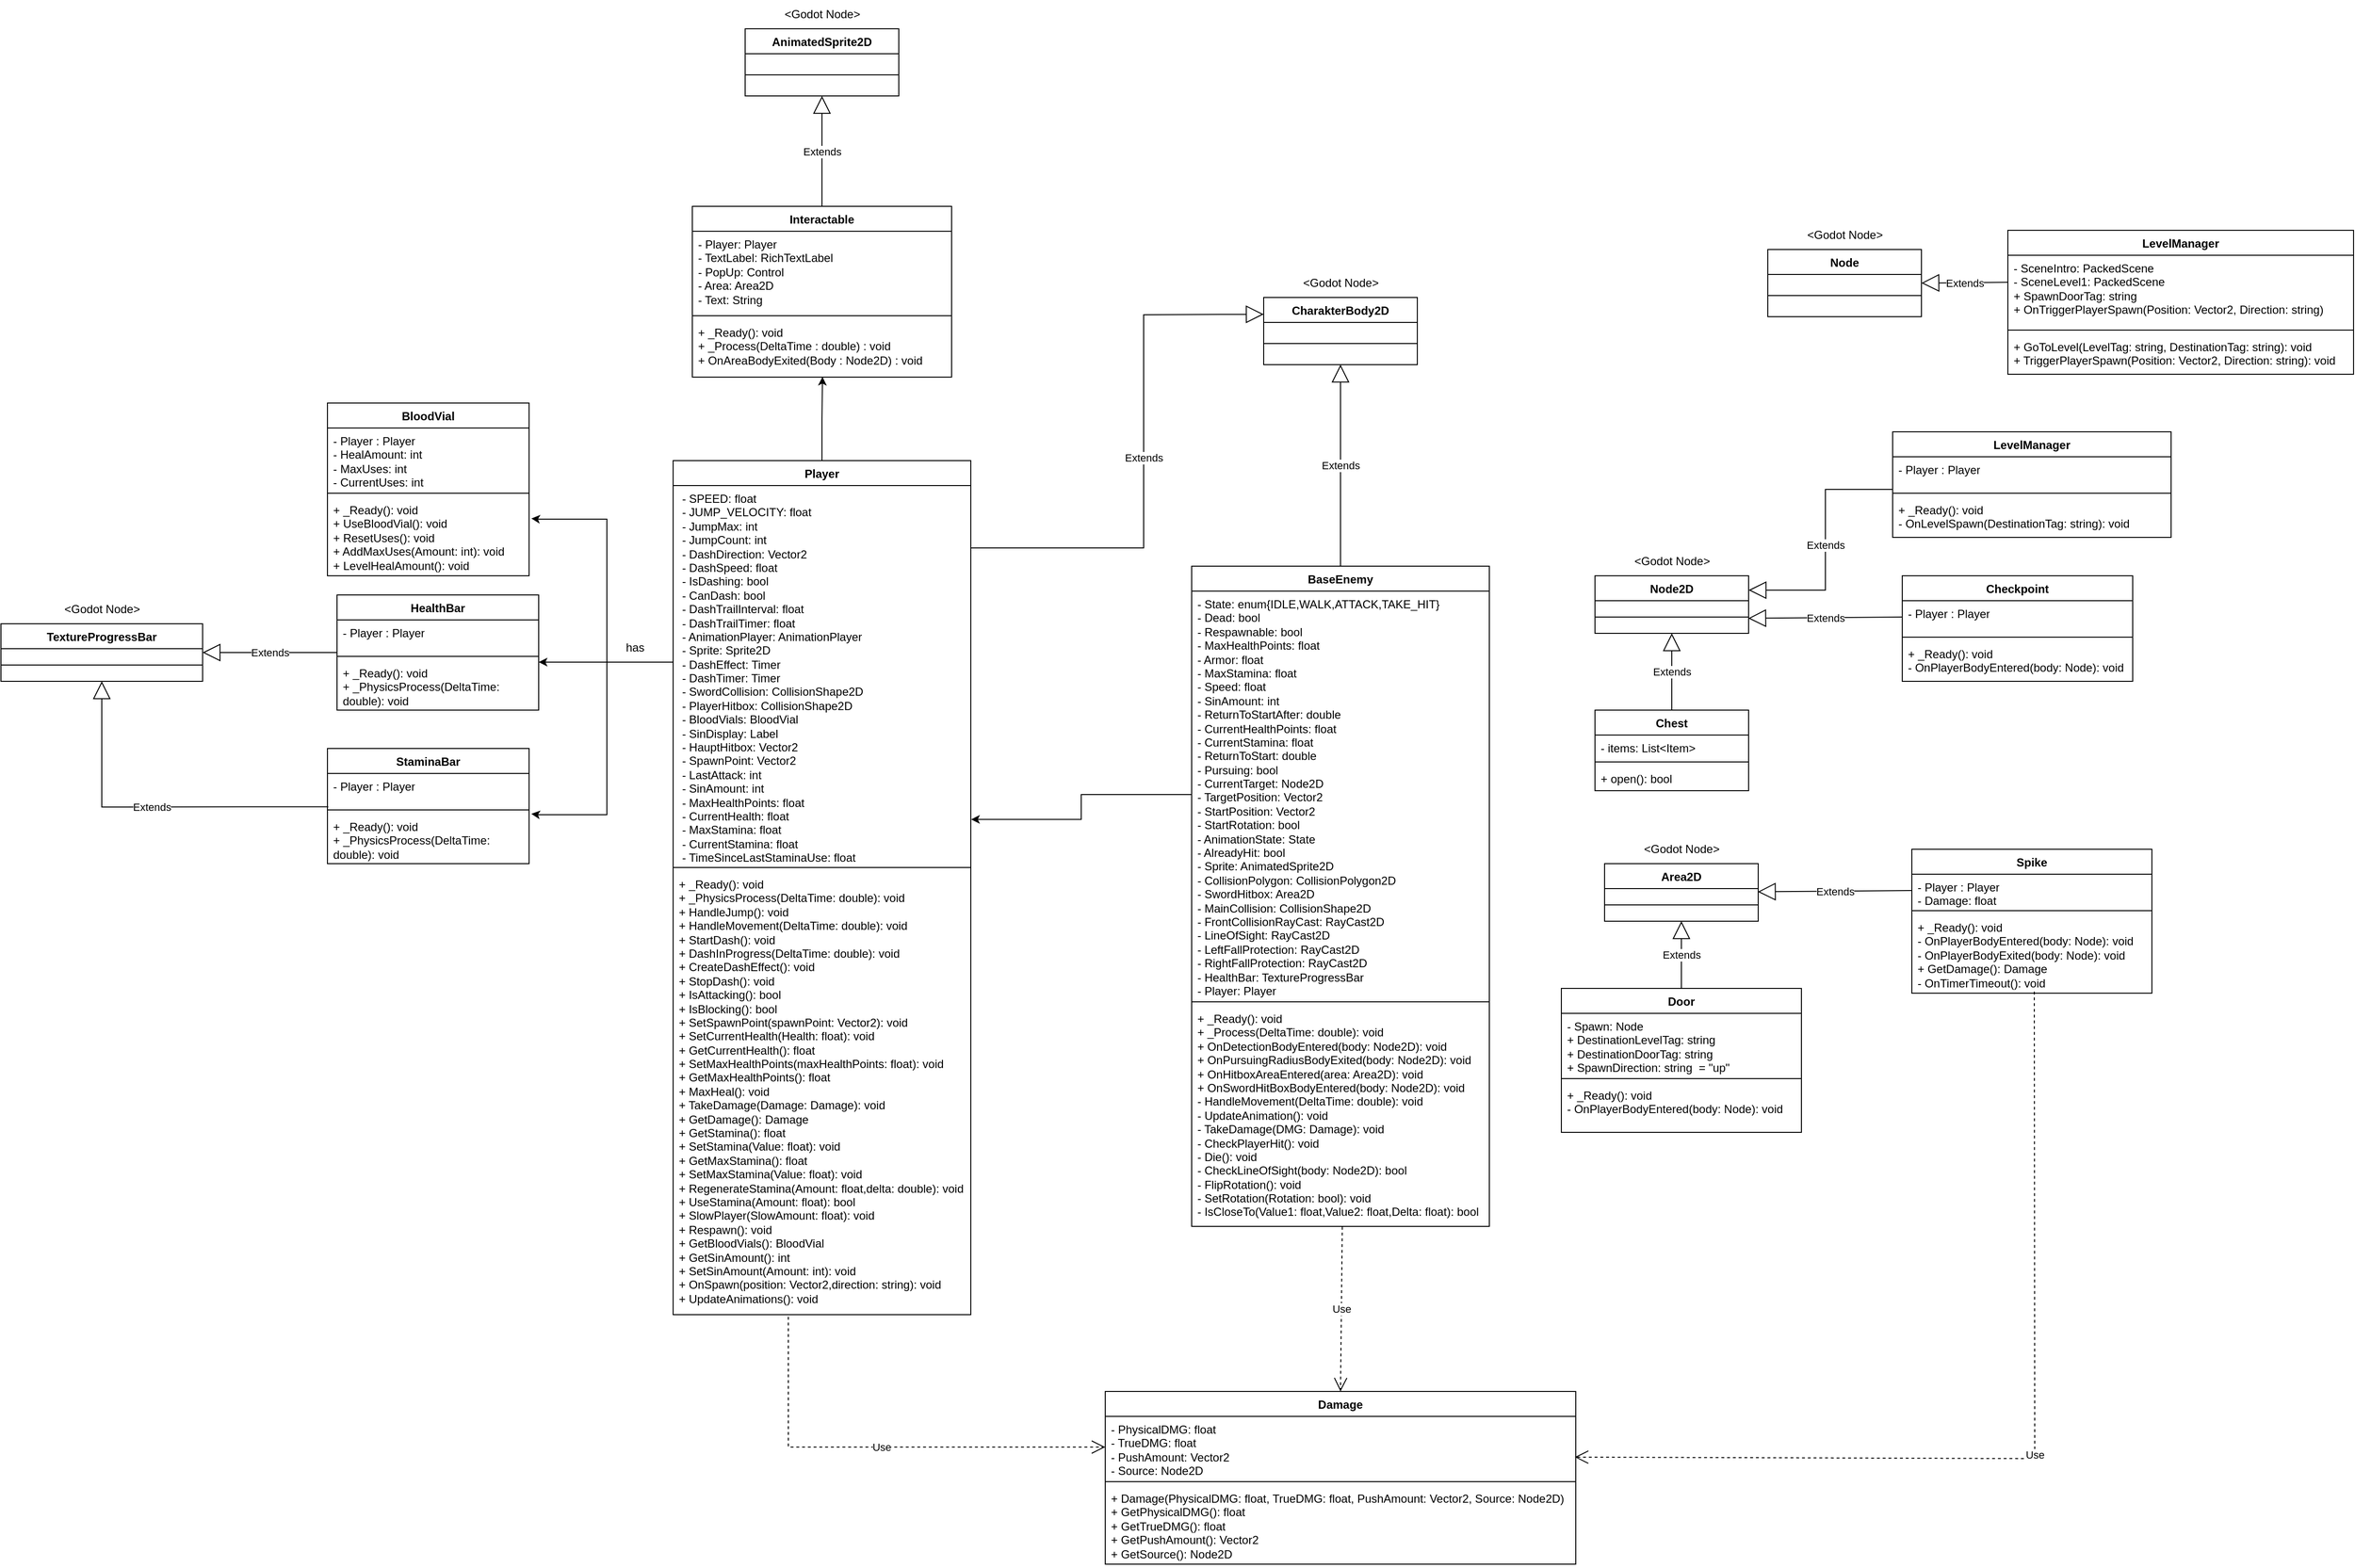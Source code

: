 <mxfile version="25.0.3">
  <diagram id="C5RBs43oDa-KdzZeNtuy" name="Page-1">
    <mxGraphModel dx="6814" dy="3257" grid="1" gridSize="10" guides="1" tooltips="1" connect="1" arrows="1" fold="1" page="1" pageScale="1" pageWidth="827" pageHeight="1169" math="0" shadow="0">
      <root>
        <mxCell id="WIyWlLk6GJQsqaUBKTNV-0" />
        <mxCell id="WIyWlLk6GJQsqaUBKTNV-1" parent="WIyWlLk6GJQsqaUBKTNV-0" />
        <mxCell id="JtyXjLiV6LoDN8ggkrpn-0" value="CharakterBody2D" style="swimlane;fontStyle=1;align=center;verticalAlign=top;childLayout=stackLayout;horizontal=1;startSize=26;horizontalStack=0;resizeParent=1;resizeParentMax=0;resizeLast=0;collapsible=1;marginBottom=0;whiteSpace=wrap;html=1;" parent="WIyWlLk6GJQsqaUBKTNV-1" vertex="1">
          <mxGeometry x="135" y="10" width="160" height="70" as="geometry" />
        </mxCell>
        <mxCell id="JtyXjLiV6LoDN8ggkrpn-2" value="" style="line;strokeWidth=1;fillColor=none;align=left;verticalAlign=middle;spacingTop=-1;spacingLeft=3;spacingRight=3;rotatable=0;labelPosition=right;points=[];portConstraint=eastwest;strokeColor=inherit;" parent="JtyXjLiV6LoDN8ggkrpn-0" vertex="1">
          <mxGeometry y="26" width="160" height="44" as="geometry" />
        </mxCell>
        <mxCell id="JtyXjLiV6LoDN8ggkrpn-3" value="&amp;nbsp;" style="text;strokeColor=none;fillColor=none;align=left;verticalAlign=top;spacingLeft=4;spacingRight=4;overflow=hidden;rotatable=0;points=[[0,0.5],[1,0.5]];portConstraint=eastwest;whiteSpace=wrap;html=1;" parent="JtyXjLiV6LoDN8ggkrpn-0" vertex="1">
          <mxGeometry y="70" width="160" as="geometry" />
        </mxCell>
        <mxCell id="JtyXjLiV6LoDN8ggkrpn-4" value="BaseEnemy" style="swimlane;fontStyle=1;align=center;verticalAlign=top;childLayout=stackLayout;horizontal=1;startSize=26;horizontalStack=0;resizeParent=1;resizeParentMax=0;resizeLast=0;collapsible=1;marginBottom=0;whiteSpace=wrap;html=1;" parent="WIyWlLk6GJQsqaUBKTNV-1" vertex="1">
          <mxGeometry x="60" y="290" width="310" height="688" as="geometry" />
        </mxCell>
        <mxCell id="JtyXjLiV6LoDN8ggkrpn-5" value="&lt;div&gt;- State: enum{IDLE,WALK,ATTACK,TAKE_HIT}&lt;/div&gt;&lt;div&gt;- Dead: bool&lt;/div&gt;&lt;div&gt;- Respawnable: bool&lt;/div&gt;&lt;div&gt;- MaxHealthPoints: float&lt;/div&gt;&lt;div&gt;- Armor: float&lt;/div&gt;&lt;div&gt;- MaxStamina: float&lt;/div&gt;&lt;div&gt;- Speed: float&lt;/div&gt;&lt;div&gt;- SinAmount: int&lt;/div&gt;&lt;div&gt;- ReturnToStartAfter: double&lt;/div&gt;&lt;div&gt;- CurrentHealthPoints: float&lt;/div&gt;&lt;div&gt;- CurrentStamina: float&lt;/div&gt;&lt;div&gt;- ReturnToStart: double&lt;/div&gt;&lt;div&gt;- Pursuing: bool&lt;/div&gt;&lt;div&gt;- CurrentTarget: Node2D&lt;/div&gt;&lt;div&gt;- TargetPosition: Vector2&lt;/div&gt;&lt;div&gt;- StartPosition: Vector2&lt;/div&gt;&lt;div&gt;- StartRotation: bool&lt;/div&gt;&lt;div&gt;- AnimationState: State&lt;/div&gt;&lt;div&gt;- AlreadyHit: bool&lt;/div&gt;&lt;div&gt;- Sprite: AnimatedSprite2D&lt;/div&gt;&lt;div&gt;- CollisionPolygon: CollisionPolygon2D&lt;/div&gt;&lt;div&gt;- SwordHitbox: Area2D&lt;/div&gt;&lt;div&gt;- MainCollision: CollisionShape2D&lt;/div&gt;&lt;div&gt;- FrontCollisionRayCast: RayCast2D&lt;/div&gt;&lt;div&gt;- LineOfSight: RayCast2D&lt;/div&gt;&lt;div&gt;- LeftFallProtection: RayCast2D&lt;/div&gt;&lt;div&gt;- RightFallProtection: RayCast2D&lt;/div&gt;&lt;div&gt;- HealthBar: TextureProgressBar&lt;/div&gt;&lt;div&gt;- Player: Player&lt;/div&gt;" style="text;strokeColor=none;fillColor=none;align=left;verticalAlign=top;spacingLeft=4;spacingRight=4;overflow=hidden;rotatable=0;points=[[0,0.5],[1,0.5]];portConstraint=eastwest;whiteSpace=wrap;html=1;" parent="JtyXjLiV6LoDN8ggkrpn-4" vertex="1">
          <mxGeometry y="26" width="310" height="424" as="geometry" />
        </mxCell>
        <mxCell id="JtyXjLiV6LoDN8ggkrpn-6" value="" style="line;strokeWidth=1;fillColor=none;align=left;verticalAlign=middle;spacingTop=-1;spacingLeft=3;spacingRight=3;rotatable=0;labelPosition=right;points=[];portConstraint=eastwest;strokeColor=inherit;" parent="JtyXjLiV6LoDN8ggkrpn-4" vertex="1">
          <mxGeometry y="450" width="310" height="8" as="geometry" />
        </mxCell>
        <mxCell id="JtyXjLiV6LoDN8ggkrpn-7" value="&lt;div&gt;+ _Ready(): void&lt;/div&gt;&lt;div&gt;+ _Process(DeltaTime: double): void&lt;/div&gt;&lt;div&gt;+ OnDetectionBodyEntered(body: Node2D): void&lt;/div&gt;&lt;div&gt;+ OnPursuingRadiusBodyExited(body: Node2D): void&lt;/div&gt;&lt;div&gt;+ OnHitboxAreaEntered(area: Area2D): void&lt;/div&gt;&lt;div&gt;+ OnSwordHitBoxBodyEntered(body: Node2D): void&lt;/div&gt;&lt;div&gt;- HandleMovement(DeltaTime: double): void&lt;/div&gt;&lt;div&gt;- UpdateAnimation(): void&lt;/div&gt;&lt;div&gt;- TakeDamage(DMG: Damage): void&lt;/div&gt;&lt;div&gt;- CheckPlayerHit(): void&lt;/div&gt;&lt;div&gt;- Die(): void&lt;/div&gt;&lt;div&gt;- CheckLineOfSight(body: Node2D): bool&lt;/div&gt;&lt;div&gt;- FlipRotation(): void&lt;/div&gt;&lt;div&gt;- SetRotation(Rotation: bool): void&lt;/div&gt;&lt;div&gt;- IsCloseTo(Value1: float,Value2: float,Delta: float): bool&lt;/div&gt;" style="text;strokeColor=none;fillColor=none;align=left;verticalAlign=top;spacingLeft=4;spacingRight=4;overflow=hidden;rotatable=0;points=[[0,0.5],[1,0.5]];portConstraint=eastwest;whiteSpace=wrap;html=1;" parent="JtyXjLiV6LoDN8ggkrpn-4" vertex="1">
          <mxGeometry y="458" width="310" height="230" as="geometry" />
        </mxCell>
        <mxCell id="JtyXjLiV6LoDN8ggkrpn-8" value="Extends" style="endArrow=block;endSize=16;endFill=0;html=1;rounded=0;entryX=0.5;entryY=1;entryDx=0;entryDy=0;exitX=0.5;exitY=0;exitDx=0;exitDy=0;" parent="WIyWlLk6GJQsqaUBKTNV-1" source="JtyXjLiV6LoDN8ggkrpn-4" edge="1" target="JtyXjLiV6LoDN8ggkrpn-0">
          <mxGeometry width="160" relative="1" as="geometry">
            <mxPoint x="320" y="280" as="sourcePoint" />
            <mxPoint x="310" y="123.0" as="targetPoint" />
            <Array as="points">
              <mxPoint x="215" y="123" />
            </Array>
          </mxGeometry>
        </mxCell>
        <mxCell id="JtyXjLiV6LoDN8ggkrpn-9" value="Node2D" style="swimlane;fontStyle=1;align=center;verticalAlign=top;childLayout=stackLayout;horizontal=1;startSize=26;horizontalStack=0;resizeParent=1;resizeParentMax=0;resizeLast=0;collapsible=1;marginBottom=0;whiteSpace=wrap;html=1;" parent="WIyWlLk6GJQsqaUBKTNV-1" vertex="1">
          <mxGeometry x="480" y="300" width="160" height="60" as="geometry" />
        </mxCell>
        <mxCell id="JtyXjLiV6LoDN8ggkrpn-11" value="" style="line;strokeWidth=1;fillColor=none;align=left;verticalAlign=middle;spacingTop=-1;spacingLeft=3;spacingRight=3;rotatable=0;labelPosition=right;points=[];portConstraint=eastwest;strokeColor=inherit;" parent="JtyXjLiV6LoDN8ggkrpn-9" vertex="1">
          <mxGeometry y="26" width="160" height="34" as="geometry" />
        </mxCell>
        <mxCell id="JtyXjLiV6LoDN8ggkrpn-12" value="&amp;nbsp;" style="text;strokeColor=none;fillColor=none;align=left;verticalAlign=top;spacingLeft=4;spacingRight=4;overflow=hidden;rotatable=0;points=[[0,0.5],[1,0.5]];portConstraint=eastwest;whiteSpace=wrap;html=1;" parent="JtyXjLiV6LoDN8ggkrpn-9" vertex="1">
          <mxGeometry y="60" width="160" as="geometry" />
        </mxCell>
        <mxCell id="APMAfObC_Wc6IfhsrHUm-0" value="Player" style="swimlane;fontStyle=1;align=center;verticalAlign=top;childLayout=stackLayout;horizontal=1;startSize=26;horizontalStack=0;resizeParent=1;resizeParentMax=0;resizeLast=0;collapsible=1;marginBottom=0;whiteSpace=wrap;html=1;" parent="WIyWlLk6GJQsqaUBKTNV-1" vertex="1">
          <mxGeometry x="-480" y="180" width="310" height="890" as="geometry" />
        </mxCell>
        <mxCell id="APMAfObC_Wc6IfhsrHUm-1" value="&lt;div&gt;&amp;nbsp;- SPEED: float&amp;nbsp; &amp;nbsp; &amp;nbsp; &amp;nbsp; &amp;nbsp; &amp;nbsp; &amp;nbsp; &amp;nbsp; &amp;nbsp; &amp;nbsp; &amp;nbsp;&amp;nbsp;&lt;/div&gt;&lt;div&gt;&amp;nbsp;- JUMP_VELOCITY: float&amp;nbsp; &amp;nbsp; &amp;nbsp;&amp;nbsp;&lt;/div&gt;&lt;div&gt;&amp;nbsp;- JumpMax: int&amp;nbsp; &amp;nbsp; &amp;nbsp; &amp;nbsp; &amp;nbsp; &amp;nbsp; &amp;nbsp; &amp;nbsp; &amp;nbsp; &amp;nbsp; &amp;nbsp;&amp;nbsp;&lt;/div&gt;&lt;div&gt;&amp;nbsp;- JumpCount: int&amp;nbsp; &amp;nbsp; &amp;nbsp; &amp;nbsp; &amp;nbsp; &amp;nbsp; &amp;nbsp; &amp;nbsp; &amp;nbsp; &amp;nbsp;&amp;nbsp;&lt;/div&gt;&lt;div&gt;&amp;nbsp;- DashDirection: Vector2&amp;nbsp; &amp;nbsp; &amp;nbsp; &amp;nbsp;&lt;/div&gt;&lt;div&gt;&amp;nbsp;- DashSpeed: float&amp;nbsp; &amp;nbsp; &amp;nbsp; &amp;nbsp; &amp;nbsp; &amp;nbsp; &amp;nbsp; &amp;nbsp;&lt;/div&gt;&lt;div&gt;&amp;nbsp;- IsDashing: bool&amp;nbsp; &amp;nbsp; &amp;nbsp; &amp;nbsp; &amp;nbsp; &amp;nbsp; &amp;nbsp; &amp;nbsp; &amp;nbsp; &amp;nbsp;&lt;/div&gt;&lt;div&gt;&amp;nbsp;- CanDash: bool&amp;nbsp; &amp;nbsp; &amp;nbsp; &amp;nbsp; &amp;nbsp; &amp;nbsp; &amp;nbsp; &amp;nbsp; &amp;nbsp; &amp;nbsp;&amp;nbsp;&lt;/div&gt;&lt;div&gt;&amp;nbsp;- DashTrailInterval: float&amp;nbsp; &amp;nbsp; &amp;nbsp; &amp;nbsp;&amp;nbsp;&lt;/div&gt;&lt;div&gt;&amp;nbsp;- DashTrailTimer: float&amp;nbsp; &amp;nbsp; &amp;nbsp; &amp;nbsp; &amp;nbsp; &amp;nbsp;&lt;/div&gt;&lt;div&gt;&amp;nbsp;- AnimationPlayer: AnimationPlayer&amp;nbsp;&amp;nbsp;&lt;/div&gt;&lt;div&gt;&amp;nbsp;- Sprite: Sprite2D&amp;nbsp; &amp;nbsp; &amp;nbsp; &amp;nbsp; &amp;nbsp; &amp;nbsp; &amp;nbsp; &amp;nbsp; &amp;nbsp;&amp;nbsp;&lt;/div&gt;&lt;div&gt;&amp;nbsp;- DashEffect: Timer&amp;nbsp; &amp;nbsp; &amp;nbsp; &amp;nbsp; &amp;nbsp; &amp;nbsp; &amp;nbsp; &amp;nbsp;&amp;nbsp;&lt;/div&gt;&lt;div&gt;&amp;nbsp;- DashTimer: Timer&amp;nbsp; &amp;nbsp; &amp;nbsp; &amp;nbsp; &amp;nbsp; &amp;nbsp; &amp;nbsp; &amp;nbsp;&amp;nbsp;&lt;/div&gt;&lt;div&gt;&amp;nbsp;- SwordCollision: CollisionShape2D&amp;nbsp;&amp;nbsp;&lt;/div&gt;&lt;div&gt;&amp;nbsp;- PlayerHitbox: CollisionShape2D&lt;/div&gt;&lt;div&gt;&amp;nbsp;- BloodVials: BloodVial&lt;/div&gt;&lt;div&gt;&amp;nbsp;- SinDisplay: Label&amp;nbsp; &amp;nbsp; &amp;nbsp;&lt;/div&gt;&lt;div&gt;&amp;nbsp;- HauptHitbox: Vector2&amp;nbsp; &amp;nbsp; &amp;nbsp; &amp;nbsp; &amp;nbsp;&amp;nbsp;&lt;/div&gt;&lt;div&gt;&amp;nbsp;- SpawnPoint: Vector2&amp;nbsp; &amp;nbsp; &amp;nbsp; &amp;nbsp; &amp;nbsp; &amp;nbsp;&lt;/div&gt;&lt;div&gt;&amp;nbsp;- LastAttack: int&lt;/div&gt;&lt;div&gt;&lt;span style=&quot;background-color: initial;&quot;&gt;&amp;nbsp;- SinAmount: int&lt;/span&gt;&amp;nbsp; &amp;nbsp; &amp;nbsp; &amp;nbsp; &amp;nbsp; &amp;nbsp; &amp;nbsp; &amp;nbsp; &amp;nbsp; &amp;nbsp;&lt;/div&gt;&lt;div&gt;&amp;nbsp;- MaxHealthPoints: float&amp;nbsp;&amp;nbsp;&lt;/div&gt;&lt;div&gt;&amp;nbsp;- CurrentHealth: float&amp;nbsp; &amp;nbsp; &amp;nbsp; &amp;nbsp; &amp;nbsp; &amp;nbsp; &amp;nbsp;&lt;/div&gt;&lt;div&gt;&amp;nbsp;- MaxStamina: float&amp;nbsp; &amp;nbsp; &amp;nbsp; &amp;nbsp;&amp;nbsp;&lt;/div&gt;&lt;div&gt;&amp;nbsp;- CurrentStamina: float&amp;nbsp; &amp;nbsp; &amp;nbsp; &amp;nbsp; &amp;nbsp;&amp;nbsp;&lt;/div&gt;&lt;div&gt;&amp;nbsp;- TimeSinceLastStaminaUse: float&lt;/div&gt;&lt;div&gt;&amp;nbsp; &amp;nbsp; &amp;nbsp;&lt;/div&gt;" style="text;strokeColor=none;fillColor=none;align=left;verticalAlign=top;spacingLeft=4;spacingRight=4;overflow=hidden;rotatable=0;points=[[0,0.5],[1,0.5]];portConstraint=eastwest;whiteSpace=wrap;html=1;" parent="APMAfObC_Wc6IfhsrHUm-0" vertex="1">
          <mxGeometry y="26" width="310" height="394" as="geometry" />
        </mxCell>
        <mxCell id="APMAfObC_Wc6IfhsrHUm-2" value="" style="line;strokeWidth=1;fillColor=none;align=left;verticalAlign=middle;spacingTop=-1;spacingLeft=3;spacingRight=3;rotatable=0;labelPosition=right;points=[];portConstraint=eastwest;strokeColor=inherit;" parent="APMAfObC_Wc6IfhsrHUm-0" vertex="1">
          <mxGeometry y="420" width="310" height="8" as="geometry" />
        </mxCell>
        <mxCell id="APMAfObC_Wc6IfhsrHUm-3" value="&lt;div&gt;+ _Ready(): void&lt;/div&gt;&lt;div&gt;+ _PhysicsProcess(DeltaTime: double): void&lt;/div&gt;&lt;div&gt;+ HandleJump(): void&lt;/div&gt;&lt;div&gt;+ HandleMovement(DeltaTime: double): void&lt;/div&gt;&lt;div&gt;+ StartDash(): void&lt;/div&gt;&lt;div&gt;+ DashInProgress(DeltaTime: double): void&lt;/div&gt;&lt;div&gt;+ CreateDashEffect(): void&lt;/div&gt;&lt;div&gt;+ StopDash(): void&lt;/div&gt;&lt;div&gt;+ IsAttacking(): bool&lt;/div&gt;&lt;div&gt;+ IsBlocking(): bool&lt;/div&gt;&lt;div&gt;+ SetSpawnPoint(spawnPoint: Vector2): void&lt;/div&gt;&lt;div&gt;+ SetCurrentHealth(Health: float): void&lt;/div&gt;&lt;div&gt;+ GetCurrentHealth(): float&lt;/div&gt;&lt;div&gt;+ SetMaxHealthPoints(maxHealthPoints: float): void&lt;/div&gt;&lt;div&gt;+ GetMaxHealthPoints(): float&lt;/div&gt;&lt;div&gt;+ MaxHeal(): void&lt;/div&gt;&lt;div&gt;+ TakeDamage(Damage: Damage): void&lt;/div&gt;&lt;div&gt;+ GetDamage(): Damage&lt;/div&gt;&lt;div&gt;+ GetStamina(): float&lt;/div&gt;&lt;div&gt;+ SetStamina(Value: float): void&lt;/div&gt;&lt;div&gt;+ GetMaxStamina(): float&lt;/div&gt;&lt;div&gt;+ SetMaxStamina(Value: float): void&lt;/div&gt;&lt;div&gt;+ RegenerateStamina(Amount: float,delta: double): void&lt;/div&gt;&lt;div&gt;+ UseStamina(Amount: float): bool&lt;/div&gt;&lt;div&gt;+ SlowPlayer(SlowAmount: float): void&lt;/div&gt;&lt;div&gt;+ Respawn(): void&lt;/div&gt;&lt;div&gt;+ GetBloodVials(): BloodVial&lt;/div&gt;&lt;div&gt;+ GetSinAmount(): int&lt;/div&gt;&lt;div&gt;+ SetSinAmount(Amount: int): void&amp;nbsp;&lt;/div&gt;&lt;div&gt;+ OnSpawn(position: Vector2,direction: string): void&lt;/div&gt;&lt;div&gt;+ UpdateAnimations(): void&lt;/div&gt;" style="text;strokeColor=none;fillColor=none;align=left;verticalAlign=top;spacingLeft=4;spacingRight=4;overflow=hidden;rotatable=0;points=[[0,0.5],[1,0.5]];portConstraint=eastwest;whiteSpace=wrap;html=1;" parent="APMAfObC_Wc6IfhsrHUm-0" vertex="1">
          <mxGeometry y="428" width="310" height="462" as="geometry" />
        </mxCell>
        <mxCell id="APMAfObC_Wc6IfhsrHUm-4" value="Extends" style="endArrow=block;endSize=16;endFill=0;html=1;rounded=0;entryX=0;entryY=0.25;entryDx=0;entryDy=0;" parent="WIyWlLk6GJQsqaUBKTNV-1" target="JtyXjLiV6LoDN8ggkrpn-0" edge="1">
          <mxGeometry width="160" relative="1" as="geometry">
            <mxPoint x="-170" y="271" as="sourcePoint" />
            <mxPoint x="210" y="560" as="targetPoint" />
            <Array as="points">
              <mxPoint x="10" y="271" />
              <mxPoint x="10" y="28" />
            </Array>
          </mxGeometry>
        </mxCell>
        <mxCell id="APMAfObC_Wc6IfhsrHUm-26" value="Damage" style="swimlane;fontStyle=1;align=center;verticalAlign=top;childLayout=stackLayout;horizontal=1;startSize=26;horizontalStack=0;resizeParent=1;resizeParentMax=0;resizeLast=0;collapsible=1;marginBottom=0;whiteSpace=wrap;html=1;" parent="WIyWlLk6GJQsqaUBKTNV-1" vertex="1">
          <mxGeometry x="-30" y="1150" width="490" height="180" as="geometry" />
        </mxCell>
        <mxCell id="APMAfObC_Wc6IfhsrHUm-27" value="- PhysicalDMG: float&amp;nbsp;&lt;div&gt;- TrueDMG: float&lt;/div&gt;&lt;div&gt;- PushAmount: Vector2&lt;/div&gt;&lt;div&gt;- Source: Node2D&amp;nbsp;&lt;/div&gt;&lt;div&gt;&lt;br&gt;&lt;/div&gt;" style="text;strokeColor=none;fillColor=none;align=left;verticalAlign=top;spacingLeft=4;spacingRight=4;overflow=hidden;rotatable=0;points=[[0,0.5],[1,0.5]];portConstraint=eastwest;whiteSpace=wrap;html=1;" parent="APMAfObC_Wc6IfhsrHUm-26" vertex="1">
          <mxGeometry y="26" width="490" height="64" as="geometry" />
        </mxCell>
        <mxCell id="APMAfObC_Wc6IfhsrHUm-28" value="" style="line;strokeWidth=1;fillColor=none;align=left;verticalAlign=middle;spacingTop=-1;spacingLeft=3;spacingRight=3;rotatable=0;labelPosition=right;points=[];portConstraint=eastwest;strokeColor=inherit;" parent="APMAfObC_Wc6IfhsrHUm-26" vertex="1">
          <mxGeometry y="90" width="490" height="8" as="geometry" />
        </mxCell>
        <mxCell id="APMAfObC_Wc6IfhsrHUm-29" value="&lt;span class=&quot;hljs-operator&quot;&gt;+&lt;/span&gt; Damage(PhysicalDMG: &lt;span class=&quot;hljs-type&quot;&gt;float&lt;/span&gt;, TrueDMG: &lt;span class=&quot;hljs-type&quot;&gt;float&lt;/span&gt;, PushAmount: Vector2, Source: Node2D)&lt;div&gt;&lt;span class=&quot;hljs-operator&quot;&gt;+&lt;/span&gt; GetPhysicalDMG(): &lt;span class=&quot;hljs-type&quot;&gt;float&lt;/span&gt;&lt;/div&gt;&lt;div&gt;&lt;span class=&quot;hljs-type&quot;&gt;&lt;span class=&quot;hljs-operator&quot;&gt;+&lt;/span&gt; GetTrueDMG(): &lt;span class=&quot;hljs-type&quot;&gt;float&lt;/span&gt;&lt;/span&gt;&lt;/div&gt;&lt;div&gt;&lt;span class=&quot;hljs-type&quot;&gt;&lt;span class=&quot;hljs-type&quot;&gt;&lt;span class=&quot;hljs-operator&quot;&gt;+&lt;/span&gt; GetPushAmount(): Vector2&lt;/span&gt;&lt;/span&gt;&lt;/div&gt;&lt;div&gt;&lt;span class=&quot;hljs-type&quot;&gt;&lt;span class=&quot;hljs-type&quot;&gt;+ GetSource(): Node2D&lt;/span&gt;&lt;/span&gt;&lt;/div&gt;" style="text;strokeColor=none;fillColor=none;align=left;verticalAlign=top;spacingLeft=4;spacingRight=4;overflow=hidden;rotatable=0;points=[[0,0.5],[1,0.5]];portConstraint=eastwest;whiteSpace=wrap;html=1;" parent="APMAfObC_Wc6IfhsrHUm-26" vertex="1">
          <mxGeometry y="98" width="490" height="82" as="geometry" />
        </mxCell>
        <mxCell id="APMAfObC_Wc6IfhsrHUm-36" value="Chest" style="swimlane;fontStyle=1;align=center;verticalAlign=top;childLayout=stackLayout;horizontal=1;startSize=26;horizontalStack=0;resizeParent=1;resizeParentMax=0;resizeLast=0;collapsible=1;marginBottom=0;whiteSpace=wrap;html=1;" parent="WIyWlLk6GJQsqaUBKTNV-1" vertex="1">
          <mxGeometry x="480" y="440" width="160" height="84" as="geometry" />
        </mxCell>
        <mxCell id="APMAfObC_Wc6IfhsrHUm-37" value="- items: List&amp;lt;Item&amp;gt;" style="text;strokeColor=none;fillColor=none;align=left;verticalAlign=top;spacingLeft=4;spacingRight=4;overflow=hidden;rotatable=0;points=[[0,0.5],[1,0.5]];portConstraint=eastwest;whiteSpace=wrap;html=1;" parent="APMAfObC_Wc6IfhsrHUm-36" vertex="1">
          <mxGeometry y="26" width="160" height="24" as="geometry" />
        </mxCell>
        <mxCell id="APMAfObC_Wc6IfhsrHUm-38" value="" style="line;strokeWidth=1;fillColor=none;align=left;verticalAlign=middle;spacingTop=-1;spacingLeft=3;spacingRight=3;rotatable=0;labelPosition=right;points=[];portConstraint=eastwest;strokeColor=inherit;" parent="APMAfObC_Wc6IfhsrHUm-36" vertex="1">
          <mxGeometry y="50" width="160" height="8" as="geometry" />
        </mxCell>
        <mxCell id="APMAfObC_Wc6IfhsrHUm-39" value="+ open(): bool" style="text;strokeColor=none;fillColor=none;align=left;verticalAlign=top;spacingLeft=4;spacingRight=4;overflow=hidden;rotatable=0;points=[[0,0.5],[1,0.5]];portConstraint=eastwest;whiteSpace=wrap;html=1;" parent="APMAfObC_Wc6IfhsrHUm-36" vertex="1">
          <mxGeometry y="58" width="160" height="26" as="geometry" />
        </mxCell>
        <mxCell id="APMAfObC_Wc6IfhsrHUm-44" value="Extends" style="endArrow=block;endSize=16;endFill=0;html=1;rounded=0;entryX=0.5;entryY=0.997;entryDx=0;entryDy=0;entryPerimeter=0;exitX=0.5;exitY=0;exitDx=0;exitDy=0;" parent="WIyWlLk6GJQsqaUBKTNV-1" source="APMAfObC_Wc6IfhsrHUm-36" target="JtyXjLiV6LoDN8ggkrpn-12" edge="1">
          <mxGeometry width="160" relative="1" as="geometry">
            <mxPoint x="620" y="420" as="sourcePoint" />
            <mxPoint x="780" y="420" as="targetPoint" />
          </mxGeometry>
        </mxCell>
        <mxCell id="ZYXLUpia26D26K65VEqq-13" value="has" style="text;html=1;align=center;verticalAlign=middle;resizable=0;points=[];autosize=1;strokeColor=none;fillColor=none;" parent="WIyWlLk6GJQsqaUBKTNV-1" vertex="1">
          <mxGeometry x="-540" y="360" width="40" height="30" as="geometry" />
        </mxCell>
        <mxCell id="mqCu1V8CIifb_3t9Wo6y-1" value="HealthBar" style="swimlane;fontStyle=1;align=center;verticalAlign=top;childLayout=stackLayout;horizontal=1;startSize=26;horizontalStack=0;resizeParent=1;resizeParentMax=0;resizeLast=0;collapsible=1;marginBottom=0;whiteSpace=wrap;html=1;" parent="WIyWlLk6GJQsqaUBKTNV-1" vertex="1">
          <mxGeometry x="-830" y="320" width="210" height="120" as="geometry" />
        </mxCell>
        <mxCell id="mqCu1V8CIifb_3t9Wo6y-2" value="&lt;div&gt;- Player : Player&lt;/div&gt;" style="text;strokeColor=none;fillColor=none;align=left;verticalAlign=top;spacingLeft=4;spacingRight=4;overflow=hidden;rotatable=0;points=[[0,0.5],[1,0.5]];portConstraint=eastwest;whiteSpace=wrap;html=1;" parent="mqCu1V8CIifb_3t9Wo6y-1" vertex="1">
          <mxGeometry y="26" width="210" height="34" as="geometry" />
        </mxCell>
        <mxCell id="mqCu1V8CIifb_3t9Wo6y-3" value="" style="line;strokeWidth=1;fillColor=none;align=left;verticalAlign=middle;spacingTop=-1;spacingLeft=3;spacingRight=3;rotatable=0;labelPosition=right;points=[];portConstraint=eastwest;strokeColor=inherit;" parent="mqCu1V8CIifb_3t9Wo6y-1" vertex="1">
          <mxGeometry y="60" width="210" height="8" as="geometry" />
        </mxCell>
        <mxCell id="mqCu1V8CIifb_3t9Wo6y-4" value="&lt;div&gt;+ _Ready(): void&lt;/div&gt;&lt;div&gt;+ _PhysicsProcess(DeltaTime: double): void&lt;/div&gt;" style="text;strokeColor=none;fillColor=none;align=left;verticalAlign=top;spacingLeft=4;spacingRight=4;overflow=hidden;rotatable=0;points=[[0,0.5],[1,0.5]];portConstraint=eastwest;whiteSpace=wrap;html=1;" parent="mqCu1V8CIifb_3t9Wo6y-1" vertex="1">
          <mxGeometry y="68" width="210" height="52" as="geometry" />
        </mxCell>
        <mxCell id="mqCu1V8CIifb_3t9Wo6y-5" style="edgeStyle=orthogonalEdgeStyle;rounded=0;orthogonalLoop=1;jettySize=auto;html=1;entryX=1.011;entryY=0.002;entryDx=0;entryDy=0;entryPerimeter=0;" parent="WIyWlLk6GJQsqaUBKTNV-1" source="APMAfObC_Wc6IfhsrHUm-1" edge="1" target="mqCu1V8CIifb_3t9Wo6y-14">
          <mxGeometry relative="1" as="geometry">
            <mxPoint x="-620" y="548.0" as="targetPoint" />
            <Array as="points">
              <mxPoint x="-549" y="390" />
              <mxPoint x="-549" y="549" />
              <mxPoint x="-620" y="549" />
            </Array>
          </mxGeometry>
        </mxCell>
        <mxCell id="mqCu1V8CIifb_3t9Wo6y-11" value="Stamina&lt;span style=&quot;background-color: initial;&quot;&gt;Bar&lt;/span&gt;" style="swimlane;fontStyle=1;align=center;verticalAlign=top;childLayout=stackLayout;horizontal=1;startSize=26;horizontalStack=0;resizeParent=1;resizeParentMax=0;resizeLast=0;collapsible=1;marginBottom=0;whiteSpace=wrap;html=1;" parent="WIyWlLk6GJQsqaUBKTNV-1" vertex="1">
          <mxGeometry x="-840" y="480" width="210" height="120" as="geometry" />
        </mxCell>
        <mxCell id="mqCu1V8CIifb_3t9Wo6y-12" value="&lt;div&gt;- Player : Player&lt;/div&gt;" style="text;strokeColor=none;fillColor=none;align=left;verticalAlign=top;spacingLeft=4;spacingRight=4;overflow=hidden;rotatable=0;points=[[0,0.5],[1,0.5]];portConstraint=eastwest;whiteSpace=wrap;html=1;" parent="mqCu1V8CIifb_3t9Wo6y-11" vertex="1">
          <mxGeometry y="26" width="210" height="34" as="geometry" />
        </mxCell>
        <mxCell id="mqCu1V8CIifb_3t9Wo6y-13" value="" style="line;strokeWidth=1;fillColor=none;align=left;verticalAlign=middle;spacingTop=-1;spacingLeft=3;spacingRight=3;rotatable=0;labelPosition=right;points=[];portConstraint=eastwest;strokeColor=inherit;" parent="mqCu1V8CIifb_3t9Wo6y-11" vertex="1">
          <mxGeometry y="60" width="210" height="8" as="geometry" />
        </mxCell>
        <mxCell id="mqCu1V8CIifb_3t9Wo6y-14" value="&lt;div&gt;+ _Ready(): void&lt;/div&gt;&lt;div&gt;+ _PhysicsProcess(DeltaTime: double): void&lt;/div&gt;" style="text;strokeColor=none;fillColor=none;align=left;verticalAlign=top;spacingLeft=4;spacingRight=4;overflow=hidden;rotatable=0;points=[[0,0.5],[1,0.5]];portConstraint=eastwest;whiteSpace=wrap;html=1;" parent="mqCu1V8CIifb_3t9Wo6y-11" vertex="1">
          <mxGeometry y="68" width="210" height="52" as="geometry" />
        </mxCell>
        <mxCell id="mqCu1V8CIifb_3t9Wo6y-15" value="BloodVial" style="swimlane;fontStyle=1;align=center;verticalAlign=top;childLayout=stackLayout;horizontal=1;startSize=26;horizontalStack=0;resizeParent=1;resizeParentMax=0;resizeLast=0;collapsible=1;marginBottom=0;whiteSpace=wrap;html=1;" parent="WIyWlLk6GJQsqaUBKTNV-1" vertex="1">
          <mxGeometry x="-840" y="120" width="210" height="180" as="geometry" />
        </mxCell>
        <mxCell id="mqCu1V8CIifb_3t9Wo6y-16" value="&lt;div&gt;- Player : Player&lt;/div&gt;&lt;div&gt;- HealAmount: int&lt;/div&gt;&lt;div&gt;- MaxUses: int&lt;/div&gt;&lt;div&gt;- CurrentUses: int&lt;/div&gt;" style="text;strokeColor=none;fillColor=none;align=left;verticalAlign=top;spacingLeft=4;spacingRight=4;overflow=hidden;rotatable=0;points=[[0,0.5],[1,0.5]];portConstraint=eastwest;whiteSpace=wrap;html=1;" parent="mqCu1V8CIifb_3t9Wo6y-15" vertex="1">
          <mxGeometry y="26" width="210" height="64" as="geometry" />
        </mxCell>
        <mxCell id="mqCu1V8CIifb_3t9Wo6y-17" value="" style="line;strokeWidth=1;fillColor=none;align=left;verticalAlign=middle;spacingTop=-1;spacingLeft=3;spacingRight=3;rotatable=0;labelPosition=right;points=[];portConstraint=eastwest;strokeColor=inherit;" parent="mqCu1V8CIifb_3t9Wo6y-15" vertex="1">
          <mxGeometry y="90" width="210" height="8" as="geometry" />
        </mxCell>
        <mxCell id="mqCu1V8CIifb_3t9Wo6y-18" value="&lt;div&gt;+ _Ready(): void&lt;/div&gt;&lt;div&gt;+ UseBloodVial(): void&lt;/div&gt;&lt;div&gt;+ ResetUses(): void&lt;/div&gt;&lt;div&gt;+ AddMaxUses(Amount: int): void&lt;/div&gt;&lt;div&gt;+ LevelHealAmount(): void&lt;/div&gt;" style="text;strokeColor=none;fillColor=none;align=left;verticalAlign=top;spacingLeft=4;spacingRight=4;overflow=hidden;rotatable=0;points=[[0,0.5],[1,0.5]];portConstraint=eastwest;whiteSpace=wrap;html=1;" parent="mqCu1V8CIifb_3t9Wo6y-15" vertex="1">
          <mxGeometry y="98" width="210" height="82" as="geometry" />
        </mxCell>
        <mxCell id="mqCu1V8CIifb_3t9Wo6y-19" value="TextureProgressBar" style="swimlane;fontStyle=1;align=center;verticalAlign=top;childLayout=stackLayout;horizontal=1;startSize=26;horizontalStack=0;resizeParent=1;resizeParentMax=0;resizeLast=0;collapsible=1;marginBottom=0;whiteSpace=wrap;html=1;" parent="WIyWlLk6GJQsqaUBKTNV-1" vertex="1">
          <mxGeometry x="-1180" y="350" width="210" height="60" as="geometry" />
        </mxCell>
        <mxCell id="mqCu1V8CIifb_3t9Wo6y-21" value="" style="line;strokeWidth=1;fillColor=none;align=left;verticalAlign=middle;spacingTop=-1;spacingLeft=3;spacingRight=3;rotatable=0;labelPosition=right;points=[];portConstraint=eastwest;strokeColor=inherit;" parent="mqCu1V8CIifb_3t9Wo6y-19" vertex="1">
          <mxGeometry y="26" width="210" height="34" as="geometry" />
        </mxCell>
        <mxCell id="mqCu1V8CIifb_3t9Wo6y-23" value="&amp;lt;Godot Node&amp;gt;" style="text;html=1;align=center;verticalAlign=middle;resizable=0;points=[];autosize=1;strokeColor=none;fillColor=none;" parent="WIyWlLk6GJQsqaUBKTNV-1" vertex="1">
          <mxGeometry x="-1125" y="320" width="100" height="30" as="geometry" />
        </mxCell>
        <mxCell id="mqCu1V8CIifb_3t9Wo6y-27" value="Extends" style="endArrow=block;endSize=16;endFill=0;html=1;rounded=0;exitX=0;exitY=1;exitDx=0;exitDy=0;exitPerimeter=0;entryX=1;entryY=0.5;entryDx=0;entryDy=0;" parent="WIyWlLk6GJQsqaUBKTNV-1" source="mqCu1V8CIifb_3t9Wo6y-2" target="mqCu1V8CIifb_3t9Wo6y-19" edge="1">
          <mxGeometry width="160" relative="1" as="geometry">
            <mxPoint x="-1100" y="530" as="sourcePoint" />
            <mxPoint x="-940" y="530" as="targetPoint" />
          </mxGeometry>
        </mxCell>
        <mxCell id="mqCu1V8CIifb_3t9Wo6y-28" value="Extends" style="endArrow=block;endSize=16;endFill=0;html=1;rounded=0;entryX=0.5;entryY=1;entryDx=0;entryDy=0;exitX=0.004;exitY=0.086;exitDx=0;exitDy=0;exitPerimeter=0;" parent="WIyWlLk6GJQsqaUBKTNV-1" source="mqCu1V8CIifb_3t9Wo6y-13" target="mqCu1V8CIifb_3t9Wo6y-19" edge="1">
          <mxGeometry width="160" relative="1" as="geometry">
            <mxPoint x="-1040" y="490" as="sourcePoint" />
            <mxPoint x="-880" y="490" as="targetPoint" />
            <Array as="points">
              <mxPoint x="-1075" y="541" />
            </Array>
          </mxGeometry>
        </mxCell>
        <mxCell id="mqCu1V8CIifb_3t9Wo6y-29" value="&amp;lt;Godot Node&amp;gt;" style="text;html=1;align=center;verticalAlign=middle;resizable=0;points=[];autosize=1;strokeColor=none;fillColor=none;" parent="WIyWlLk6GJQsqaUBKTNV-1" vertex="1">
          <mxGeometry x="165" y="-20" width="100" height="30" as="geometry" />
        </mxCell>
        <mxCell id="mqCu1V8CIifb_3t9Wo6y-32" value="Checkpoint" style="swimlane;fontStyle=1;align=center;verticalAlign=top;childLayout=stackLayout;horizontal=1;startSize=26;horizontalStack=0;resizeParent=1;resizeParentMax=0;resizeLast=0;collapsible=1;marginBottom=0;whiteSpace=wrap;html=1;" parent="WIyWlLk6GJQsqaUBKTNV-1" vertex="1">
          <mxGeometry x="800" y="300" width="240" height="110" as="geometry" />
        </mxCell>
        <mxCell id="mqCu1V8CIifb_3t9Wo6y-33" value="&lt;div&gt;- Player : Player&lt;/div&gt;" style="text;strokeColor=none;fillColor=none;align=left;verticalAlign=top;spacingLeft=4;spacingRight=4;overflow=hidden;rotatable=0;points=[[0,0.5],[1,0.5]];portConstraint=eastwest;whiteSpace=wrap;html=1;" parent="mqCu1V8CIifb_3t9Wo6y-32" vertex="1">
          <mxGeometry y="26" width="240" height="34" as="geometry" />
        </mxCell>
        <mxCell id="mqCu1V8CIifb_3t9Wo6y-34" value="" style="line;strokeWidth=1;fillColor=none;align=left;verticalAlign=middle;spacingTop=-1;spacingLeft=3;spacingRight=3;rotatable=0;labelPosition=right;points=[];portConstraint=eastwest;strokeColor=inherit;" parent="mqCu1V8CIifb_3t9Wo6y-32" vertex="1">
          <mxGeometry y="60" width="240" height="8" as="geometry" />
        </mxCell>
        <mxCell id="mqCu1V8CIifb_3t9Wo6y-35" value="&lt;div&gt;+ _Ready(): void&lt;/div&gt;&lt;div&gt;- OnPlayerBodyEntered(body: Node): void&lt;/div&gt;" style="text;strokeColor=none;fillColor=none;align=left;verticalAlign=top;spacingLeft=4;spacingRight=4;overflow=hidden;rotatable=0;points=[[0,0.5],[1,0.5]];portConstraint=eastwest;whiteSpace=wrap;html=1;" parent="mqCu1V8CIifb_3t9Wo6y-32" vertex="1">
          <mxGeometry y="68" width="240" height="42" as="geometry" />
        </mxCell>
        <mxCell id="mqCu1V8CIifb_3t9Wo6y-36" value="Extends" style="endArrow=block;endSize=16;endFill=0;html=1;rounded=0;entryX=0.998;entryY=0.764;entryDx=0;entryDy=0;entryPerimeter=0;exitX=0;exitY=0.5;exitDx=0;exitDy=0;" parent="WIyWlLk6GJQsqaUBKTNV-1" source="mqCu1V8CIifb_3t9Wo6y-33" edge="1">
          <mxGeometry width="160" relative="1" as="geometry">
            <mxPoint x="570" y="450" as="sourcePoint" />
            <mxPoint x="639.68" y="344.336" as="targetPoint" />
          </mxGeometry>
        </mxCell>
        <mxCell id="mqCu1V8CIifb_3t9Wo6y-37" value="&amp;lt;Godot Node&amp;gt;" style="text;html=1;align=center;verticalAlign=middle;resizable=0;points=[];autosize=1;strokeColor=none;fillColor=none;" parent="WIyWlLk6GJQsqaUBKTNV-1" vertex="1">
          <mxGeometry x="510" y="270" width="100" height="30" as="geometry" />
        </mxCell>
        <mxCell id="mqCu1V8CIifb_3t9Wo6y-41" value="Spike" style="swimlane;fontStyle=1;align=center;verticalAlign=top;childLayout=stackLayout;horizontal=1;startSize=26;horizontalStack=0;resizeParent=1;resizeParentMax=0;resizeLast=0;collapsible=1;marginBottom=0;whiteSpace=wrap;html=1;" parent="WIyWlLk6GJQsqaUBKTNV-1" vertex="1">
          <mxGeometry x="810" y="585" width="250" height="150" as="geometry" />
        </mxCell>
        <mxCell id="mqCu1V8CIifb_3t9Wo6y-42" value="&lt;div&gt;- Player : Player&lt;/div&gt;&lt;div&gt;- Damage: float&lt;/div&gt;" style="text;strokeColor=none;fillColor=none;align=left;verticalAlign=top;spacingLeft=4;spacingRight=4;overflow=hidden;rotatable=0;points=[[0,0.5],[1,0.5]];portConstraint=eastwest;whiteSpace=wrap;html=1;" parent="mqCu1V8CIifb_3t9Wo6y-41" vertex="1">
          <mxGeometry y="26" width="250" height="34" as="geometry" />
        </mxCell>
        <mxCell id="mqCu1V8CIifb_3t9Wo6y-43" value="" style="line;strokeWidth=1;fillColor=none;align=left;verticalAlign=middle;spacingTop=-1;spacingLeft=3;spacingRight=3;rotatable=0;labelPosition=right;points=[];portConstraint=eastwest;strokeColor=inherit;" parent="mqCu1V8CIifb_3t9Wo6y-41" vertex="1">
          <mxGeometry y="60" width="250" height="8" as="geometry" />
        </mxCell>
        <mxCell id="mqCu1V8CIifb_3t9Wo6y-44" value="&lt;div&gt;+ _Ready(): void&lt;/div&gt;&lt;div&gt;- &lt;span class=&quot;hljs-title function_ invoke__&quot;&gt;OnPlayerBodyEntered&lt;/span&gt;(&lt;span class=&quot;hljs-attr&quot;&gt;body&lt;/span&gt;: Node): &lt;span class=&quot;hljs-keyword&quot;&gt;void&lt;/span&gt;&lt;/div&gt;&lt;div&gt;&lt;span class=&quot;hljs-keyword&quot;&gt;- &lt;span class=&quot;hljs-title function_ invoke__&quot;&gt;OnPlayerBodyExited&lt;/span&gt;(&lt;span class=&quot;hljs-attr&quot;&gt;body&lt;/span&gt;: Node): &lt;span class=&quot;hljs-keyword&quot;&gt;void&lt;/span&gt;&lt;/span&gt;&lt;/div&gt;&lt;div&gt;&lt;span class=&quot;hljs-keyword&quot;&gt;&lt;span class=&quot;hljs-keyword&quot;&gt;+ &lt;span class=&quot;hljs-title function_ invoke__&quot;&gt;GetDamage&lt;/span&gt;(): Damage&lt;/span&gt;&lt;/span&gt;&lt;/div&gt;&lt;div&gt;&lt;span class=&quot;hljs-keyword&quot;&gt;&lt;span class=&quot;hljs-keyword&quot;&gt;- O&lt;span class=&quot;hljs-title function_ invoke__&quot;&gt;nTimerTimeout&lt;/span&gt;(): &lt;span class=&quot;hljs-keyword&quot;&gt;void&lt;/span&gt;&lt;/span&gt;&lt;/span&gt;&lt;/div&gt;" style="text;strokeColor=none;fillColor=none;align=left;verticalAlign=top;spacingLeft=4;spacingRight=4;overflow=hidden;rotatable=0;points=[[0,0.5],[1,0.5]];portConstraint=eastwest;whiteSpace=wrap;html=1;" parent="mqCu1V8CIifb_3t9Wo6y-41" vertex="1">
          <mxGeometry y="68" width="250" height="82" as="geometry" />
        </mxCell>
        <mxCell id="mqCu1V8CIifb_3t9Wo6y-45" value="Extends" style="endArrow=block;endSize=16;endFill=0;html=1;rounded=0;entryX=0.998;entryY=0.764;entryDx=0;entryDy=0;entryPerimeter=0;exitX=0;exitY=0.5;exitDx=0;exitDy=0;" parent="WIyWlLk6GJQsqaUBKTNV-1" source="mqCu1V8CIifb_3t9Wo6y-42" edge="1">
          <mxGeometry width="160" relative="1" as="geometry">
            <mxPoint x="580" y="735" as="sourcePoint" />
            <mxPoint x="649.68" y="629.336" as="targetPoint" />
          </mxGeometry>
        </mxCell>
        <mxCell id="mqCu1V8CIifb_3t9Wo6y-46" value="Area2D" style="swimlane;fontStyle=1;align=center;verticalAlign=top;childLayout=stackLayout;horizontal=1;startSize=26;horizontalStack=0;resizeParent=1;resizeParentMax=0;resizeLast=0;collapsible=1;marginBottom=0;whiteSpace=wrap;html=1;" parent="WIyWlLk6GJQsqaUBKTNV-1" vertex="1">
          <mxGeometry x="490" y="600" width="160" height="60" as="geometry" />
        </mxCell>
        <mxCell id="mqCu1V8CIifb_3t9Wo6y-47" value="" style="line;strokeWidth=1;fillColor=none;align=left;verticalAlign=middle;spacingTop=-1;spacingLeft=3;spacingRight=3;rotatable=0;labelPosition=right;points=[];portConstraint=eastwest;strokeColor=inherit;" parent="mqCu1V8CIifb_3t9Wo6y-46" vertex="1">
          <mxGeometry y="26" width="160" height="34" as="geometry" />
        </mxCell>
        <mxCell id="mqCu1V8CIifb_3t9Wo6y-48" value="&amp;nbsp;" style="text;strokeColor=none;fillColor=none;align=left;verticalAlign=top;spacingLeft=4;spacingRight=4;overflow=hidden;rotatable=0;points=[[0,0.5],[1,0.5]];portConstraint=eastwest;whiteSpace=wrap;html=1;" parent="mqCu1V8CIifb_3t9Wo6y-46" vertex="1">
          <mxGeometry y="60" width="160" as="geometry" />
        </mxCell>
        <mxCell id="mqCu1V8CIifb_3t9Wo6y-49" value="&amp;lt;Godot Node&amp;gt;" style="text;html=1;align=center;verticalAlign=middle;resizable=0;points=[];autosize=1;strokeColor=none;fillColor=none;" parent="WIyWlLk6GJQsqaUBKTNV-1" vertex="1">
          <mxGeometry x="520" y="570" width="100" height="30" as="geometry" />
        </mxCell>
        <mxCell id="mqCu1V8CIifb_3t9Wo6y-50" value="Door" style="swimlane;fontStyle=1;align=center;verticalAlign=top;childLayout=stackLayout;horizontal=1;startSize=26;horizontalStack=0;resizeParent=1;resizeParentMax=0;resizeLast=0;collapsible=1;marginBottom=0;whiteSpace=wrap;html=1;" parent="WIyWlLk6GJQsqaUBKTNV-1" vertex="1">
          <mxGeometry x="445" y="730" width="250" height="150" as="geometry" />
        </mxCell>
        <mxCell id="mqCu1V8CIifb_3t9Wo6y-51" value="- Spawn: Node&lt;div&gt;+ DestinationLevelTag: &lt;span class=&quot;hljs-built_in&quot;&gt;string&lt;/span&gt;&lt;/div&gt;&lt;div&gt;&lt;span class=&quot;hljs-built_in&quot;&gt;+ DestinationDoorTag: &lt;span class=&quot;hljs-built_in&quot;&gt;string&lt;/span&gt;&lt;/span&gt;&lt;/div&gt;&lt;div&gt;&lt;span class=&quot;hljs-built_in&quot;&gt;&lt;span class=&quot;hljs-built_in&quot;&gt;+ SpawnDirection: &lt;span class=&quot;hljs-built_in&quot;&gt;string&amp;nbsp;&lt;/span&gt;&amp;nbsp;= &lt;span class=&quot;hljs-string&quot;&gt;&quot;up&quot;&lt;/span&gt;&lt;/span&gt;&lt;/span&gt;&lt;/div&gt;" style="text;strokeColor=none;fillColor=none;align=left;verticalAlign=top;spacingLeft=4;spacingRight=4;overflow=hidden;rotatable=0;points=[[0,0.5],[1,0.5]];portConstraint=eastwest;whiteSpace=wrap;html=1;" parent="mqCu1V8CIifb_3t9Wo6y-50" vertex="1">
          <mxGeometry y="26" width="250" height="64" as="geometry" />
        </mxCell>
        <mxCell id="mqCu1V8CIifb_3t9Wo6y-52" value="" style="line;strokeWidth=1;fillColor=none;align=left;verticalAlign=middle;spacingTop=-1;spacingLeft=3;spacingRight=3;rotatable=0;labelPosition=right;points=[];portConstraint=eastwest;strokeColor=inherit;" parent="mqCu1V8CIifb_3t9Wo6y-50" vertex="1">
          <mxGeometry y="90" width="250" height="8" as="geometry" />
        </mxCell>
        <mxCell id="mqCu1V8CIifb_3t9Wo6y-53" value="&lt;div&gt;+ _Ready(): void&lt;/div&gt;&lt;div&gt;- OnPlayerBodyEntered(body: Node): void&lt;/div&gt;" style="text;strokeColor=none;fillColor=none;align=left;verticalAlign=top;spacingLeft=4;spacingRight=4;overflow=hidden;rotatable=0;points=[[0,0.5],[1,0.5]];portConstraint=eastwest;whiteSpace=wrap;html=1;" parent="mqCu1V8CIifb_3t9Wo6y-50" vertex="1">
          <mxGeometry y="98" width="250" height="52" as="geometry" />
        </mxCell>
        <mxCell id="mqCu1V8CIifb_3t9Wo6y-54" value="Extends" style="endArrow=block;endSize=16;endFill=0;html=1;rounded=0;entryX=0;entryY=0.5;entryDx=0;entryDy=0;exitX=0.5;exitY=0;exitDx=0;exitDy=0;" parent="WIyWlLk6GJQsqaUBKTNV-1" source="mqCu1V8CIifb_3t9Wo6y-50" target="mqCu1V8CIifb_3t9Wo6y-48" edge="1">
          <mxGeometry width="160" relative="1" as="geometry">
            <mxPoint x="820" y="638" as="sourcePoint" />
            <mxPoint x="659.68" y="639.336" as="targetPoint" />
          </mxGeometry>
        </mxCell>
        <mxCell id="mqCu1V8CIifb_3t9Wo6y-57" value="Use" style="endArrow=open;endSize=12;dashed=1;html=1;rounded=0;exitX=0.506;exitY=1.002;exitDx=0;exitDy=0;exitPerimeter=0;entryX=0.5;entryY=0;entryDx=0;entryDy=0;" parent="WIyWlLk6GJQsqaUBKTNV-1" source="JtyXjLiV6LoDN8ggkrpn-7" target="APMAfObC_Wc6IfhsrHUm-26" edge="1">
          <mxGeometry width="160" relative="1" as="geometry">
            <mxPoint x="210" y="1100" as="sourcePoint" />
            <mxPoint x="370" y="1100" as="targetPoint" />
          </mxGeometry>
        </mxCell>
        <mxCell id="mqCu1V8CIifb_3t9Wo6y-58" value="Use" style="endArrow=open;endSize=12;dashed=1;html=1;rounded=0;exitX=0.387;exitY=1.005;exitDx=0;exitDy=0;exitPerimeter=0;entryX=0;entryY=0.5;entryDx=0;entryDy=0;" parent="WIyWlLk6GJQsqaUBKTNV-1" source="APMAfObC_Wc6IfhsrHUm-3" target="APMAfObC_Wc6IfhsrHUm-27" edge="1">
          <mxGeometry width="160" relative="1" as="geometry">
            <mxPoint x="-310" y="1090" as="sourcePoint" />
            <mxPoint x="-150" y="1090" as="targetPoint" />
            <Array as="points">
              <mxPoint x="-360" y="1208" />
            </Array>
          </mxGeometry>
        </mxCell>
        <mxCell id="mqCu1V8CIifb_3t9Wo6y-59" value="Use" style="endArrow=open;endSize=12;dashed=1;html=1;rounded=0;exitX=0.51;exitY=0.98;exitDx=0;exitDy=0;exitPerimeter=0;entryX=0.998;entryY=0.663;entryDx=0;entryDy=0;entryPerimeter=0;" parent="WIyWlLk6GJQsqaUBKTNV-1" source="mqCu1V8CIifb_3t9Wo6y-44" target="APMAfObC_Wc6IfhsrHUm-27" edge="1">
          <mxGeometry width="160" relative="1" as="geometry">
            <mxPoint x="700" y="1080" as="sourcePoint" />
            <mxPoint x="860" y="1080" as="targetPoint" />
            <Array as="points">
              <mxPoint x="938" y="1220" />
            </Array>
          </mxGeometry>
        </mxCell>
        <mxCell id="mqCu1V8CIifb_3t9Wo6y-60" value="LevelManager" style="swimlane;fontStyle=1;align=center;verticalAlign=top;childLayout=stackLayout;horizontal=1;startSize=26;horizontalStack=0;resizeParent=1;resizeParentMax=0;resizeLast=0;collapsible=1;marginBottom=0;whiteSpace=wrap;html=1;" parent="WIyWlLk6GJQsqaUBKTNV-1" vertex="1">
          <mxGeometry x="790" y="150" width="290" height="110" as="geometry" />
        </mxCell>
        <mxCell id="mqCu1V8CIifb_3t9Wo6y-61" value="&lt;div&gt;- Player : Player&lt;/div&gt;" style="text;strokeColor=none;fillColor=none;align=left;verticalAlign=top;spacingLeft=4;spacingRight=4;overflow=hidden;rotatable=0;points=[[0,0.5],[1,0.5]];portConstraint=eastwest;whiteSpace=wrap;html=1;" parent="mqCu1V8CIifb_3t9Wo6y-60" vertex="1">
          <mxGeometry y="26" width="290" height="34" as="geometry" />
        </mxCell>
        <mxCell id="mqCu1V8CIifb_3t9Wo6y-62" value="" style="line;strokeWidth=1;fillColor=none;align=left;verticalAlign=middle;spacingTop=-1;spacingLeft=3;spacingRight=3;rotatable=0;labelPosition=right;points=[];portConstraint=eastwest;strokeColor=inherit;" parent="mqCu1V8CIifb_3t9Wo6y-60" vertex="1">
          <mxGeometry y="60" width="290" height="8" as="geometry" />
        </mxCell>
        <mxCell id="mqCu1V8CIifb_3t9Wo6y-63" value="&lt;div&gt;+ _Ready(): void&lt;/div&gt;&lt;div&gt;- OnLevelSpawn(DestinationTag: &lt;span class=&quot;hljs-built_in&quot;&gt;string&lt;/span&gt;): void&lt;/div&gt;" style="text;strokeColor=none;fillColor=none;align=left;verticalAlign=top;spacingLeft=4;spacingRight=4;overflow=hidden;rotatable=0;points=[[0,0.5],[1,0.5]];portConstraint=eastwest;whiteSpace=wrap;html=1;" parent="mqCu1V8CIifb_3t9Wo6y-60" vertex="1">
          <mxGeometry y="68" width="290" height="42" as="geometry" />
        </mxCell>
        <mxCell id="mqCu1V8CIifb_3t9Wo6y-64" value="Extends" style="endArrow=block;endSize=16;endFill=0;html=1;rounded=0;entryX=1;entryY=0.25;entryDx=0;entryDy=0;" parent="WIyWlLk6GJQsqaUBKTNV-1" target="JtyXjLiV6LoDN8ggkrpn-9" edge="1">
          <mxGeometry width="160" relative="1" as="geometry">
            <mxPoint x="790" y="210" as="sourcePoint" />
            <mxPoint x="650" y="310" as="targetPoint" />
            <Array as="points">
              <mxPoint x="720" y="210" />
              <mxPoint x="720" y="315" />
            </Array>
          </mxGeometry>
        </mxCell>
        <mxCell id="mqCu1V8CIifb_3t9Wo6y-65" value="Node" style="swimlane;fontStyle=1;align=center;verticalAlign=top;childLayout=stackLayout;horizontal=1;startSize=26;horizontalStack=0;resizeParent=1;resizeParentMax=0;resizeLast=0;collapsible=1;marginBottom=0;whiteSpace=wrap;html=1;" parent="WIyWlLk6GJQsqaUBKTNV-1" vertex="1">
          <mxGeometry x="660" y="-40" width="160" height="70" as="geometry" />
        </mxCell>
        <mxCell id="mqCu1V8CIifb_3t9Wo6y-66" value="" style="line;strokeWidth=1;fillColor=none;align=left;verticalAlign=middle;spacingTop=-1;spacingLeft=3;spacingRight=3;rotatable=0;labelPosition=right;points=[];portConstraint=eastwest;strokeColor=inherit;" parent="mqCu1V8CIifb_3t9Wo6y-65" vertex="1">
          <mxGeometry y="26" width="160" height="44" as="geometry" />
        </mxCell>
        <mxCell id="mqCu1V8CIifb_3t9Wo6y-67" value="&amp;nbsp;" style="text;strokeColor=none;fillColor=none;align=left;verticalAlign=top;spacingLeft=4;spacingRight=4;overflow=hidden;rotatable=0;points=[[0,0.5],[1,0.5]];portConstraint=eastwest;whiteSpace=wrap;html=1;" parent="mqCu1V8CIifb_3t9Wo6y-65" vertex="1">
          <mxGeometry y="70" width="160" as="geometry" />
        </mxCell>
        <mxCell id="mqCu1V8CIifb_3t9Wo6y-68" value="&amp;lt;Godot Node&amp;gt;" style="text;html=1;align=center;verticalAlign=middle;resizable=0;points=[];autosize=1;strokeColor=none;fillColor=none;" parent="WIyWlLk6GJQsqaUBKTNV-1" vertex="1">
          <mxGeometry x="690" y="-70" width="100" height="30" as="geometry" />
        </mxCell>
        <mxCell id="mqCu1V8CIifb_3t9Wo6y-73" value="LevelManager" style="swimlane;fontStyle=1;align=center;verticalAlign=top;childLayout=stackLayout;horizontal=1;startSize=26;horizontalStack=0;resizeParent=1;resizeParentMax=0;resizeLast=0;collapsible=1;marginBottom=0;whiteSpace=wrap;html=1;" parent="WIyWlLk6GJQsqaUBKTNV-1" vertex="1">
          <mxGeometry x="910" y="-60" width="360" height="150" as="geometry" />
        </mxCell>
        <mxCell id="mqCu1V8CIifb_3t9Wo6y-74" value="&lt;div&gt;- SceneIntro: PackedScene&lt;/div&gt;&lt;div&gt;- SceneLevel1: PackedScene&lt;/div&gt;&lt;div&gt;+ SpawnDoorTag: &lt;span class=&quot;hljs-keyword&quot;&gt;string&lt;/span&gt;&lt;/div&gt;&lt;div&gt;+&amp;nbsp;&lt;span class=&quot;hljs-title function_ invoke__&quot;&gt;OnTriggerPlayerSpawn&lt;/span&gt;(P&lt;span class=&quot;hljs-attr&quot;&gt;osition&lt;/span&gt;: Vector2, D&lt;span class=&quot;hljs-attr&quot;&gt;irection&lt;/span&gt;: &lt;span class=&quot;hljs-keyword&quot;&gt;string&lt;/span&gt;)&lt;/div&gt;" style="text;strokeColor=none;fillColor=none;align=left;verticalAlign=top;spacingLeft=4;spacingRight=4;overflow=hidden;rotatable=0;points=[[0,0.5],[1,0.5]];portConstraint=eastwest;whiteSpace=wrap;html=1;" parent="mqCu1V8CIifb_3t9Wo6y-73" vertex="1">
          <mxGeometry y="26" width="360" height="74" as="geometry" />
        </mxCell>
        <mxCell id="mqCu1V8CIifb_3t9Wo6y-75" value="" style="line;strokeWidth=1;fillColor=none;align=left;verticalAlign=middle;spacingTop=-1;spacingLeft=3;spacingRight=3;rotatable=0;labelPosition=right;points=[];portConstraint=eastwest;strokeColor=inherit;" parent="mqCu1V8CIifb_3t9Wo6y-73" vertex="1">
          <mxGeometry y="100" width="360" height="8" as="geometry" />
        </mxCell>
        <mxCell id="mqCu1V8CIifb_3t9Wo6y-76" value="+ &lt;span class=&quot;hljs-title function_ invoke__&quot;&gt;GoToLevel&lt;/span&gt;(Le&lt;span class=&quot;hljs-attr&quot;&gt;velTag&lt;/span&gt;: &lt;span class=&quot;hljs-keyword&quot;&gt;string&lt;/span&gt;, D&lt;span class=&quot;hljs-attr&quot;&gt;estinationTag&lt;/span&gt;: &lt;span class=&quot;hljs-keyword&quot;&gt;string&lt;/span&gt;): &lt;span class=&quot;hljs-keyword&quot;&gt;void&lt;/span&gt;&lt;div&gt;&lt;span class=&quot;hljs-keyword&quot;&gt;+ &lt;span class=&quot;hljs-title function_ invoke__&quot;&gt;TriggerPlayerSpawn&lt;/span&gt;(P&lt;span class=&quot;hljs-attr&quot;&gt;osition&lt;/span&gt;: Vector2, D&lt;span class=&quot;hljs-attr&quot;&gt;irection&lt;/span&gt;: &lt;span class=&quot;hljs-keyword&quot;&gt;string&lt;/span&gt;): &lt;span class=&quot;hljs-keyword&quot;&gt;void&lt;/span&gt;&lt;/span&gt;&lt;/div&gt;" style="text;strokeColor=none;fillColor=none;align=left;verticalAlign=top;spacingLeft=4;spacingRight=4;overflow=hidden;rotatable=0;points=[[0,0.5],[1,0.5]];portConstraint=eastwest;whiteSpace=wrap;html=1;" parent="mqCu1V8CIifb_3t9Wo6y-73" vertex="1">
          <mxGeometry y="108" width="360" height="42" as="geometry" />
        </mxCell>
        <mxCell id="mqCu1V8CIifb_3t9Wo6y-77" value="Extends" style="endArrow=block;endSize=16;endFill=0;html=1;rounded=0;entryX=1;entryY=0.5;entryDx=0;entryDy=0;exitX=0.001;exitY=0.38;exitDx=0;exitDy=0;exitPerimeter=0;" parent="WIyWlLk6GJQsqaUBKTNV-1" source="mqCu1V8CIifb_3t9Wo6y-74" target="mqCu1V8CIifb_3t9Wo6y-65" edge="1">
          <mxGeometry width="160" relative="1" as="geometry">
            <mxPoint x="730" y="80" as="sourcePoint" />
            <mxPoint x="890" y="80" as="targetPoint" />
          </mxGeometry>
        </mxCell>
        <mxCell id="xEfH43a7OAJybCFGcJgF-0" style="edgeStyle=orthogonalEdgeStyle;rounded=0;orthogonalLoop=1;jettySize=auto;html=1;exitX=0;exitY=0.5;exitDx=0;exitDy=0;entryX=1.001;entryY=0.883;entryDx=0;entryDy=0;entryPerimeter=0;" edge="1" parent="WIyWlLk6GJQsqaUBKTNV-1" source="JtyXjLiV6LoDN8ggkrpn-5" target="APMAfObC_Wc6IfhsrHUm-1">
          <mxGeometry relative="1" as="geometry" />
        </mxCell>
        <mxCell id="xEfH43a7OAJybCFGcJgF-2" style="edgeStyle=orthogonalEdgeStyle;rounded=0;orthogonalLoop=1;jettySize=auto;html=1;entryX=1;entryY=0.038;entryDx=0;entryDy=0;entryPerimeter=0;" edge="1" parent="WIyWlLk6GJQsqaUBKTNV-1" source="APMAfObC_Wc6IfhsrHUm-1" target="mqCu1V8CIifb_3t9Wo6y-4">
          <mxGeometry relative="1" as="geometry">
            <Array as="points">
              <mxPoint x="-520" y="390" />
              <mxPoint x="-520" y="390" />
            </Array>
          </mxGeometry>
        </mxCell>
        <mxCell id="xEfH43a7OAJybCFGcJgF-7" value="Interactable" style="swimlane;fontStyle=1;align=center;verticalAlign=top;childLayout=stackLayout;horizontal=1;startSize=26;horizontalStack=0;resizeParent=1;resizeParentMax=0;resizeLast=0;collapsible=1;marginBottom=0;whiteSpace=wrap;html=1;" vertex="1" parent="WIyWlLk6GJQsqaUBKTNV-1">
          <mxGeometry x="-460" y="-85" width="270" height="178" as="geometry" />
        </mxCell>
        <mxCell id="xEfH43a7OAJybCFGcJgF-8" value="&lt;div&gt;- Player: Player&lt;/div&gt;&lt;div&gt;- TextLabel: RichTextLabel&lt;/div&gt;&lt;div&gt;- PopUp: Control&lt;/div&gt;&lt;div&gt;- Area: Area2D&lt;/div&gt;&lt;div&gt;- Text: String&lt;/div&gt;" style="text;strokeColor=none;fillColor=none;align=left;verticalAlign=top;spacingLeft=4;spacingRight=4;overflow=hidden;rotatable=0;points=[[0,0.5],[1,0.5]];portConstraint=eastwest;whiteSpace=wrap;html=1;" vertex="1" parent="xEfH43a7OAJybCFGcJgF-7">
          <mxGeometry y="26" width="270" height="84" as="geometry" />
        </mxCell>
        <mxCell id="xEfH43a7OAJybCFGcJgF-9" value="" style="line;strokeWidth=1;fillColor=none;align=left;verticalAlign=middle;spacingTop=-1;spacingLeft=3;spacingRight=3;rotatable=0;labelPosition=right;points=[];portConstraint=eastwest;strokeColor=inherit;" vertex="1" parent="xEfH43a7OAJybCFGcJgF-7">
          <mxGeometry y="110" width="270" height="8" as="geometry" />
        </mxCell>
        <mxCell id="xEfH43a7OAJybCFGcJgF-10" value="&lt;div&gt;+ _Ready(): void&lt;/div&gt;&lt;div&gt;+ _Process(DeltaTime : double) : void&lt;/div&gt;&lt;div&gt;+ OnAreaBodyExited(Body : Node2D) : void&lt;/div&gt;" style="text;strokeColor=none;fillColor=none;align=left;verticalAlign=top;spacingLeft=4;spacingRight=4;overflow=hidden;rotatable=0;points=[[0,0.5],[1,0.5]];portConstraint=eastwest;whiteSpace=wrap;html=1;" vertex="1" parent="xEfH43a7OAJybCFGcJgF-7">
          <mxGeometry y="118" width="270" height="60" as="geometry" />
        </mxCell>
        <mxCell id="mqCu1V8CIifb_3t9Wo6y-10" style="edgeStyle=orthogonalEdgeStyle;rounded=0;orthogonalLoop=1;jettySize=auto;html=1;entryX=1.011;entryY=0.272;entryDx=0;entryDy=0;entryPerimeter=0;" parent="WIyWlLk6GJQsqaUBKTNV-1" source="APMAfObC_Wc6IfhsrHUm-1" edge="1" target="mqCu1V8CIifb_3t9Wo6y-18">
          <mxGeometry relative="1" as="geometry">
            <mxPoint x="-620" y="240" as="targetPoint" />
            <Array as="points">
              <mxPoint x="-549" y="390" />
              <mxPoint x="-549" y="241" />
              <mxPoint x="-620" y="241" />
            </Array>
          </mxGeometry>
        </mxCell>
        <mxCell id="xEfH43a7OAJybCFGcJgF-11" style="edgeStyle=orthogonalEdgeStyle;rounded=0;orthogonalLoop=1;jettySize=auto;html=1;exitX=0.5;exitY=0;exitDx=0;exitDy=0;entryX=0.502;entryY=0.995;entryDx=0;entryDy=0;entryPerimeter=0;" edge="1" parent="WIyWlLk6GJQsqaUBKTNV-1" source="APMAfObC_Wc6IfhsrHUm-0" target="xEfH43a7OAJybCFGcJgF-10">
          <mxGeometry relative="1" as="geometry" />
        </mxCell>
        <mxCell id="xEfH43a7OAJybCFGcJgF-16" value="AnimatedSprite2D" style="swimlane;fontStyle=1;align=center;verticalAlign=top;childLayout=stackLayout;horizontal=1;startSize=26;horizontalStack=0;resizeParent=1;resizeParentMax=0;resizeLast=0;collapsible=1;marginBottom=0;whiteSpace=wrap;html=1;" vertex="1" parent="WIyWlLk6GJQsqaUBKTNV-1">
          <mxGeometry x="-405" y="-270" width="160" height="70" as="geometry" />
        </mxCell>
        <mxCell id="xEfH43a7OAJybCFGcJgF-17" value="" style="line;strokeWidth=1;fillColor=none;align=left;verticalAlign=middle;spacingTop=-1;spacingLeft=3;spacingRight=3;rotatable=0;labelPosition=right;points=[];portConstraint=eastwest;strokeColor=inherit;" vertex="1" parent="xEfH43a7OAJybCFGcJgF-16">
          <mxGeometry y="26" width="160" height="44" as="geometry" />
        </mxCell>
        <mxCell id="xEfH43a7OAJybCFGcJgF-18" value="&amp;nbsp;" style="text;strokeColor=none;fillColor=none;align=left;verticalAlign=top;spacingLeft=4;spacingRight=4;overflow=hidden;rotatable=0;points=[[0,0.5],[1,0.5]];portConstraint=eastwest;whiteSpace=wrap;html=1;" vertex="1" parent="xEfH43a7OAJybCFGcJgF-16">
          <mxGeometry y="70" width="160" as="geometry" />
        </mxCell>
        <mxCell id="xEfH43a7OAJybCFGcJgF-19" value="&amp;lt;Godot Node&amp;gt;" style="text;html=1;align=center;verticalAlign=middle;resizable=0;points=[];autosize=1;strokeColor=none;fillColor=none;" vertex="1" parent="WIyWlLk6GJQsqaUBKTNV-1">
          <mxGeometry x="-375" y="-300" width="100" height="30" as="geometry" />
        </mxCell>
        <mxCell id="xEfH43a7OAJybCFGcJgF-20" value="Extends" style="endArrow=block;endSize=16;endFill=0;html=1;rounded=0;entryX=0.5;entryY=1;entryDx=0;entryDy=0;exitX=0.5;exitY=0;exitDx=0;exitDy=0;" edge="1" parent="WIyWlLk6GJQsqaUBKTNV-1" source="xEfH43a7OAJybCFGcJgF-7" target="xEfH43a7OAJybCFGcJgF-16">
          <mxGeometry width="160" relative="1" as="geometry">
            <mxPoint x="-70" y="-50" as="sourcePoint" />
            <mxPoint x="90" y="-50" as="targetPoint" />
          </mxGeometry>
        </mxCell>
      </root>
    </mxGraphModel>
  </diagram>
</mxfile>
